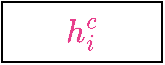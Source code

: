 <mxfile version="16.2.4" type="github">
  <diagram id="IcksXwuTqyY0LGTVq1D5" name="Page-1">
    <mxGraphModel dx="1185" dy="668" grid="1" gridSize="10" guides="1" tooltips="1" connect="1" arrows="1" fold="1" page="1" pageScale="1" pageWidth="827" pageHeight="1169" math="1" shadow="0">
      <root>
        <mxCell id="0" />
        <mxCell id="1" parent="0" />
        <mxCell id="RjcBTduC1KC-WIFji1nj-1" value="&lt;span style=&quot;color: rgb(232 , 62 , 140) ; font-family: , &amp;#34;menlo&amp;#34; , &amp;#34;monaco&amp;#34; , &amp;#34;consolas&amp;#34; , &amp;#34;liberation mono&amp;#34; , &amp;#34;courier new&amp;#34; , monospace ; font-size: 14px ; text-align: left ; background-color: rgb(255 , 255 , 255)&quot;&gt;$$h^c_i$$&lt;/span&gt;" style="rounded=0;whiteSpace=wrap;html=1;" vertex="1" parent="1">
          <mxGeometry x="110" y="470" width="80" height="30" as="geometry" />
        </mxCell>
      </root>
    </mxGraphModel>
  </diagram>
</mxfile>
